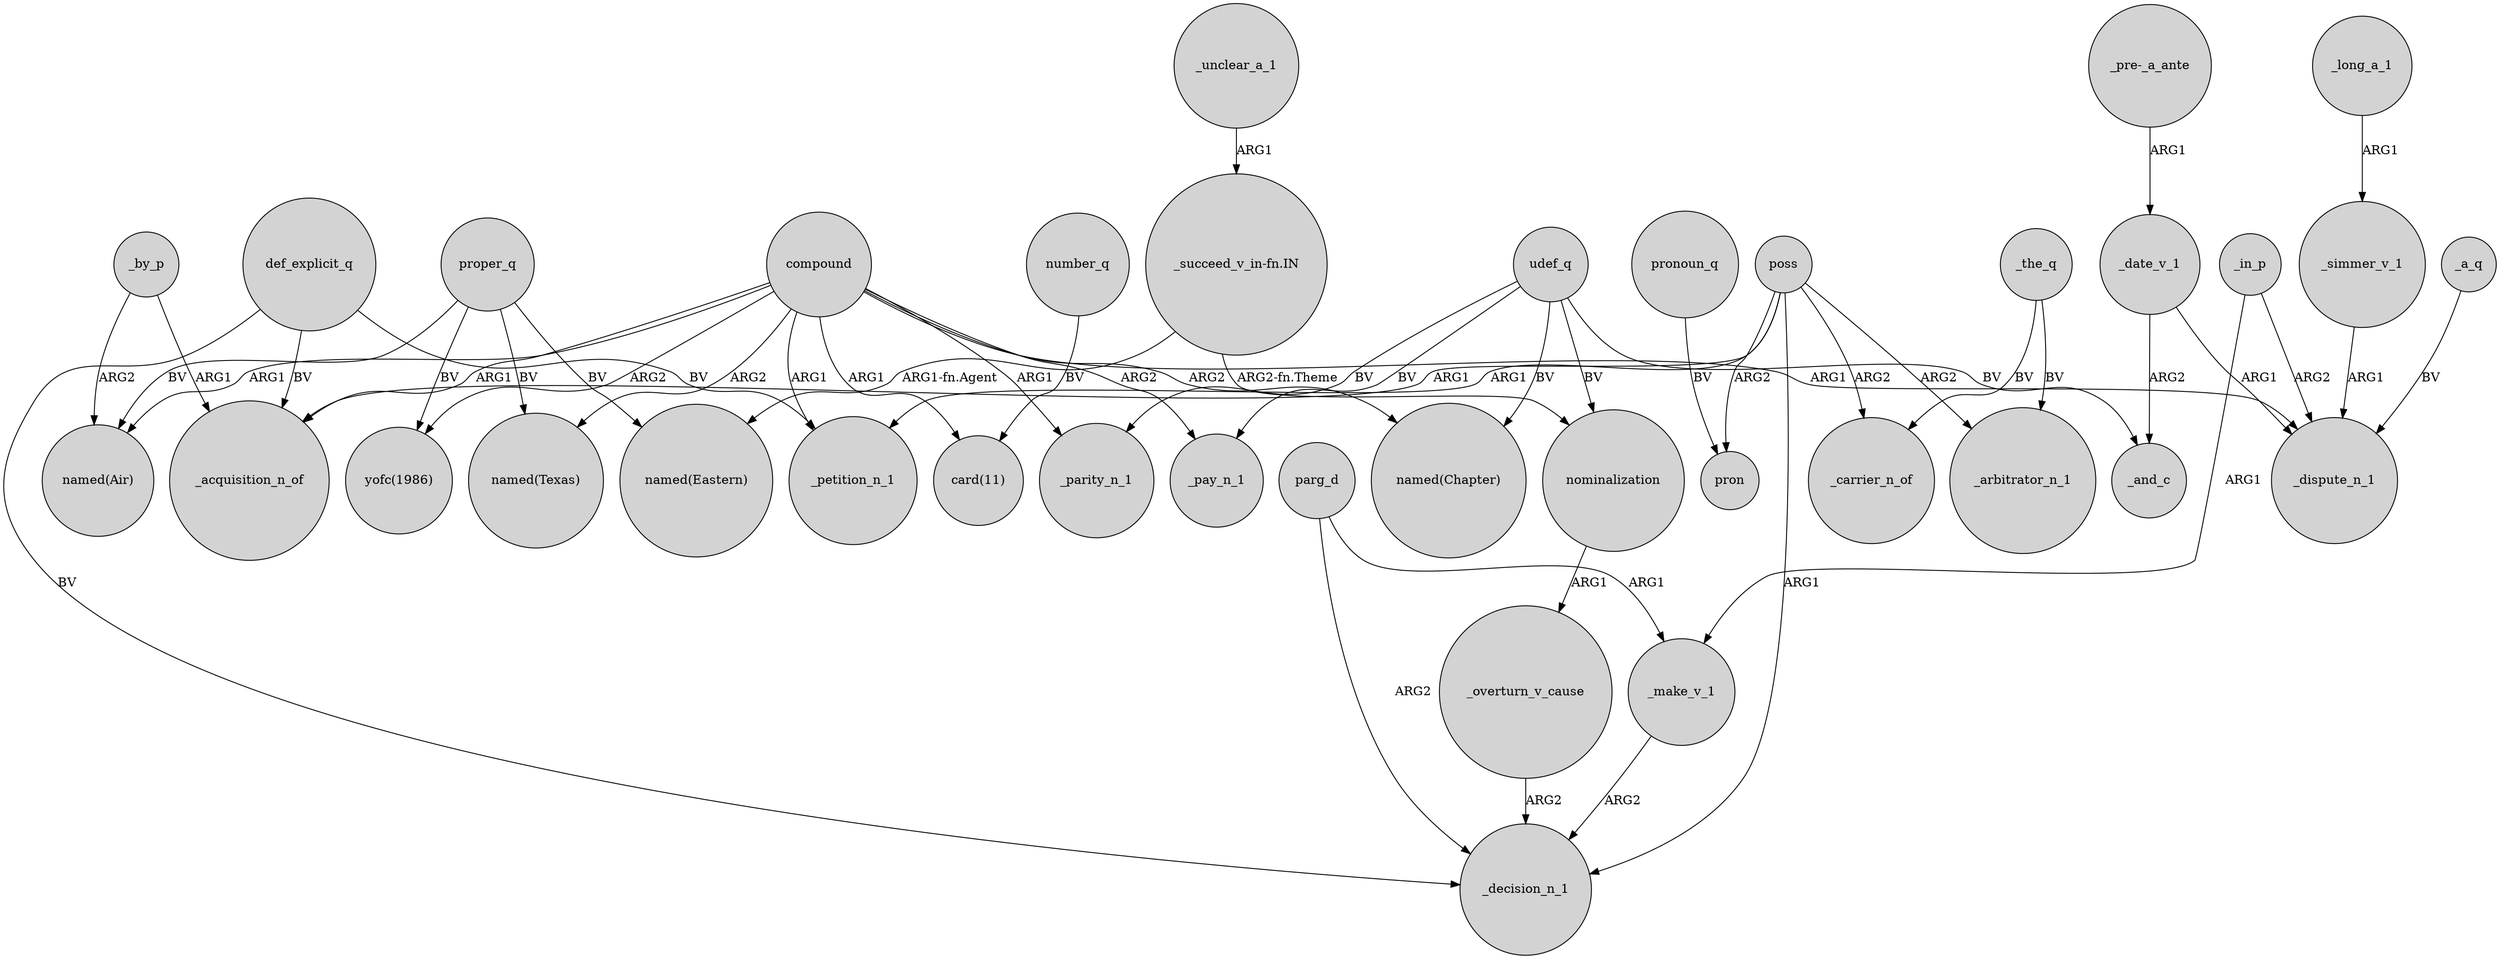 digraph {
	node [shape=circle style=filled]
	_by_p -> "named(Air)" [label=ARG2]
	compound -> _petition_n_1 [label=ARG1]
	poss -> _acquisition_n_of [label=ARG1]
	_overturn_v_cause -> _decision_n_1 [label=ARG2]
	_the_q -> _carrier_n_of [label=BV]
	number_q -> "card(11)" [label=BV]
	poss -> pron [label=ARG2]
	_date_v_1 -> _and_c [label=ARG2]
	compound -> "card(11)" [label=ARG1]
	compound -> "named(Chapter)" [label=ARG2]
	udef_q -> _parity_n_1 [label=BV]
	_simmer_v_1 -> _dispute_n_1 [label=ARG1]
	parg_d -> _decision_n_1 [label=ARG2]
	_long_a_1 -> _simmer_v_1 [label=ARG1]
	_by_p -> _acquisition_n_of [label=ARG1]
	proper_q -> "named(Air)" [label=BV]
	poss -> _carrier_n_of [label=ARG2]
	nominalization -> _overturn_v_cause [label=ARG1]
	_unclear_a_1 -> "_succeed_v_in-fn.IN" [label=ARG1]
	_the_q -> _arbitrator_n_1 [label=BV]
	compound -> _parity_n_1 [label=ARG1]
	def_explicit_q -> _acquisition_n_of [label=BV]
	proper_q -> "named(Eastern)" [label=BV]
	_a_q -> _dispute_n_1 [label=BV]
	compound -> _dispute_n_1 [label=ARG1]
	_date_v_1 -> _dispute_n_1 [label=ARG1]
	pronoun_q -> pron [label=BV]
	proper_q -> "named(Texas)" [label=BV]
	"_succeed_v_in-fn.IN" -> "named(Eastern)" [label="ARG1-fn.Agent"]
	"_succeed_v_in-fn.IN" -> nominalization [label="ARG2-fn.Theme"]
	poss -> _decision_n_1 [label=ARG1]
	def_explicit_q -> _decision_n_1 [label=BV]
	"_pre-_a_ante" -> _date_v_1 [label=ARG1]
	poss -> _arbitrator_n_1 [label=ARG2]
	udef_q -> "named(Chapter)" [label=BV]
	compound -> "named(Air)" [label=ARG1]
	_in_p -> _make_v_1 [label=ARG1]
	_in_p -> _dispute_n_1 [label=ARG2]
	udef_q -> nominalization [label=BV]
	compound -> _pay_n_1 [label=ARG2]
	proper_q -> "yofc(1986)" [label=BV]
	_make_v_1 -> _decision_n_1 [label=ARG2]
	compound -> "named(Texas)" [label=ARG2]
	compound -> "yofc(1986)" [label=ARG2]
	parg_d -> _make_v_1 [label=ARG1]
	udef_q -> _and_c [label=BV]
	compound -> _acquisition_n_of [label=ARG1]
	def_explicit_q -> _petition_n_1 [label=BV]
	poss -> _petition_n_1 [label=ARG1]
	udef_q -> _pay_n_1 [label=BV]
}

